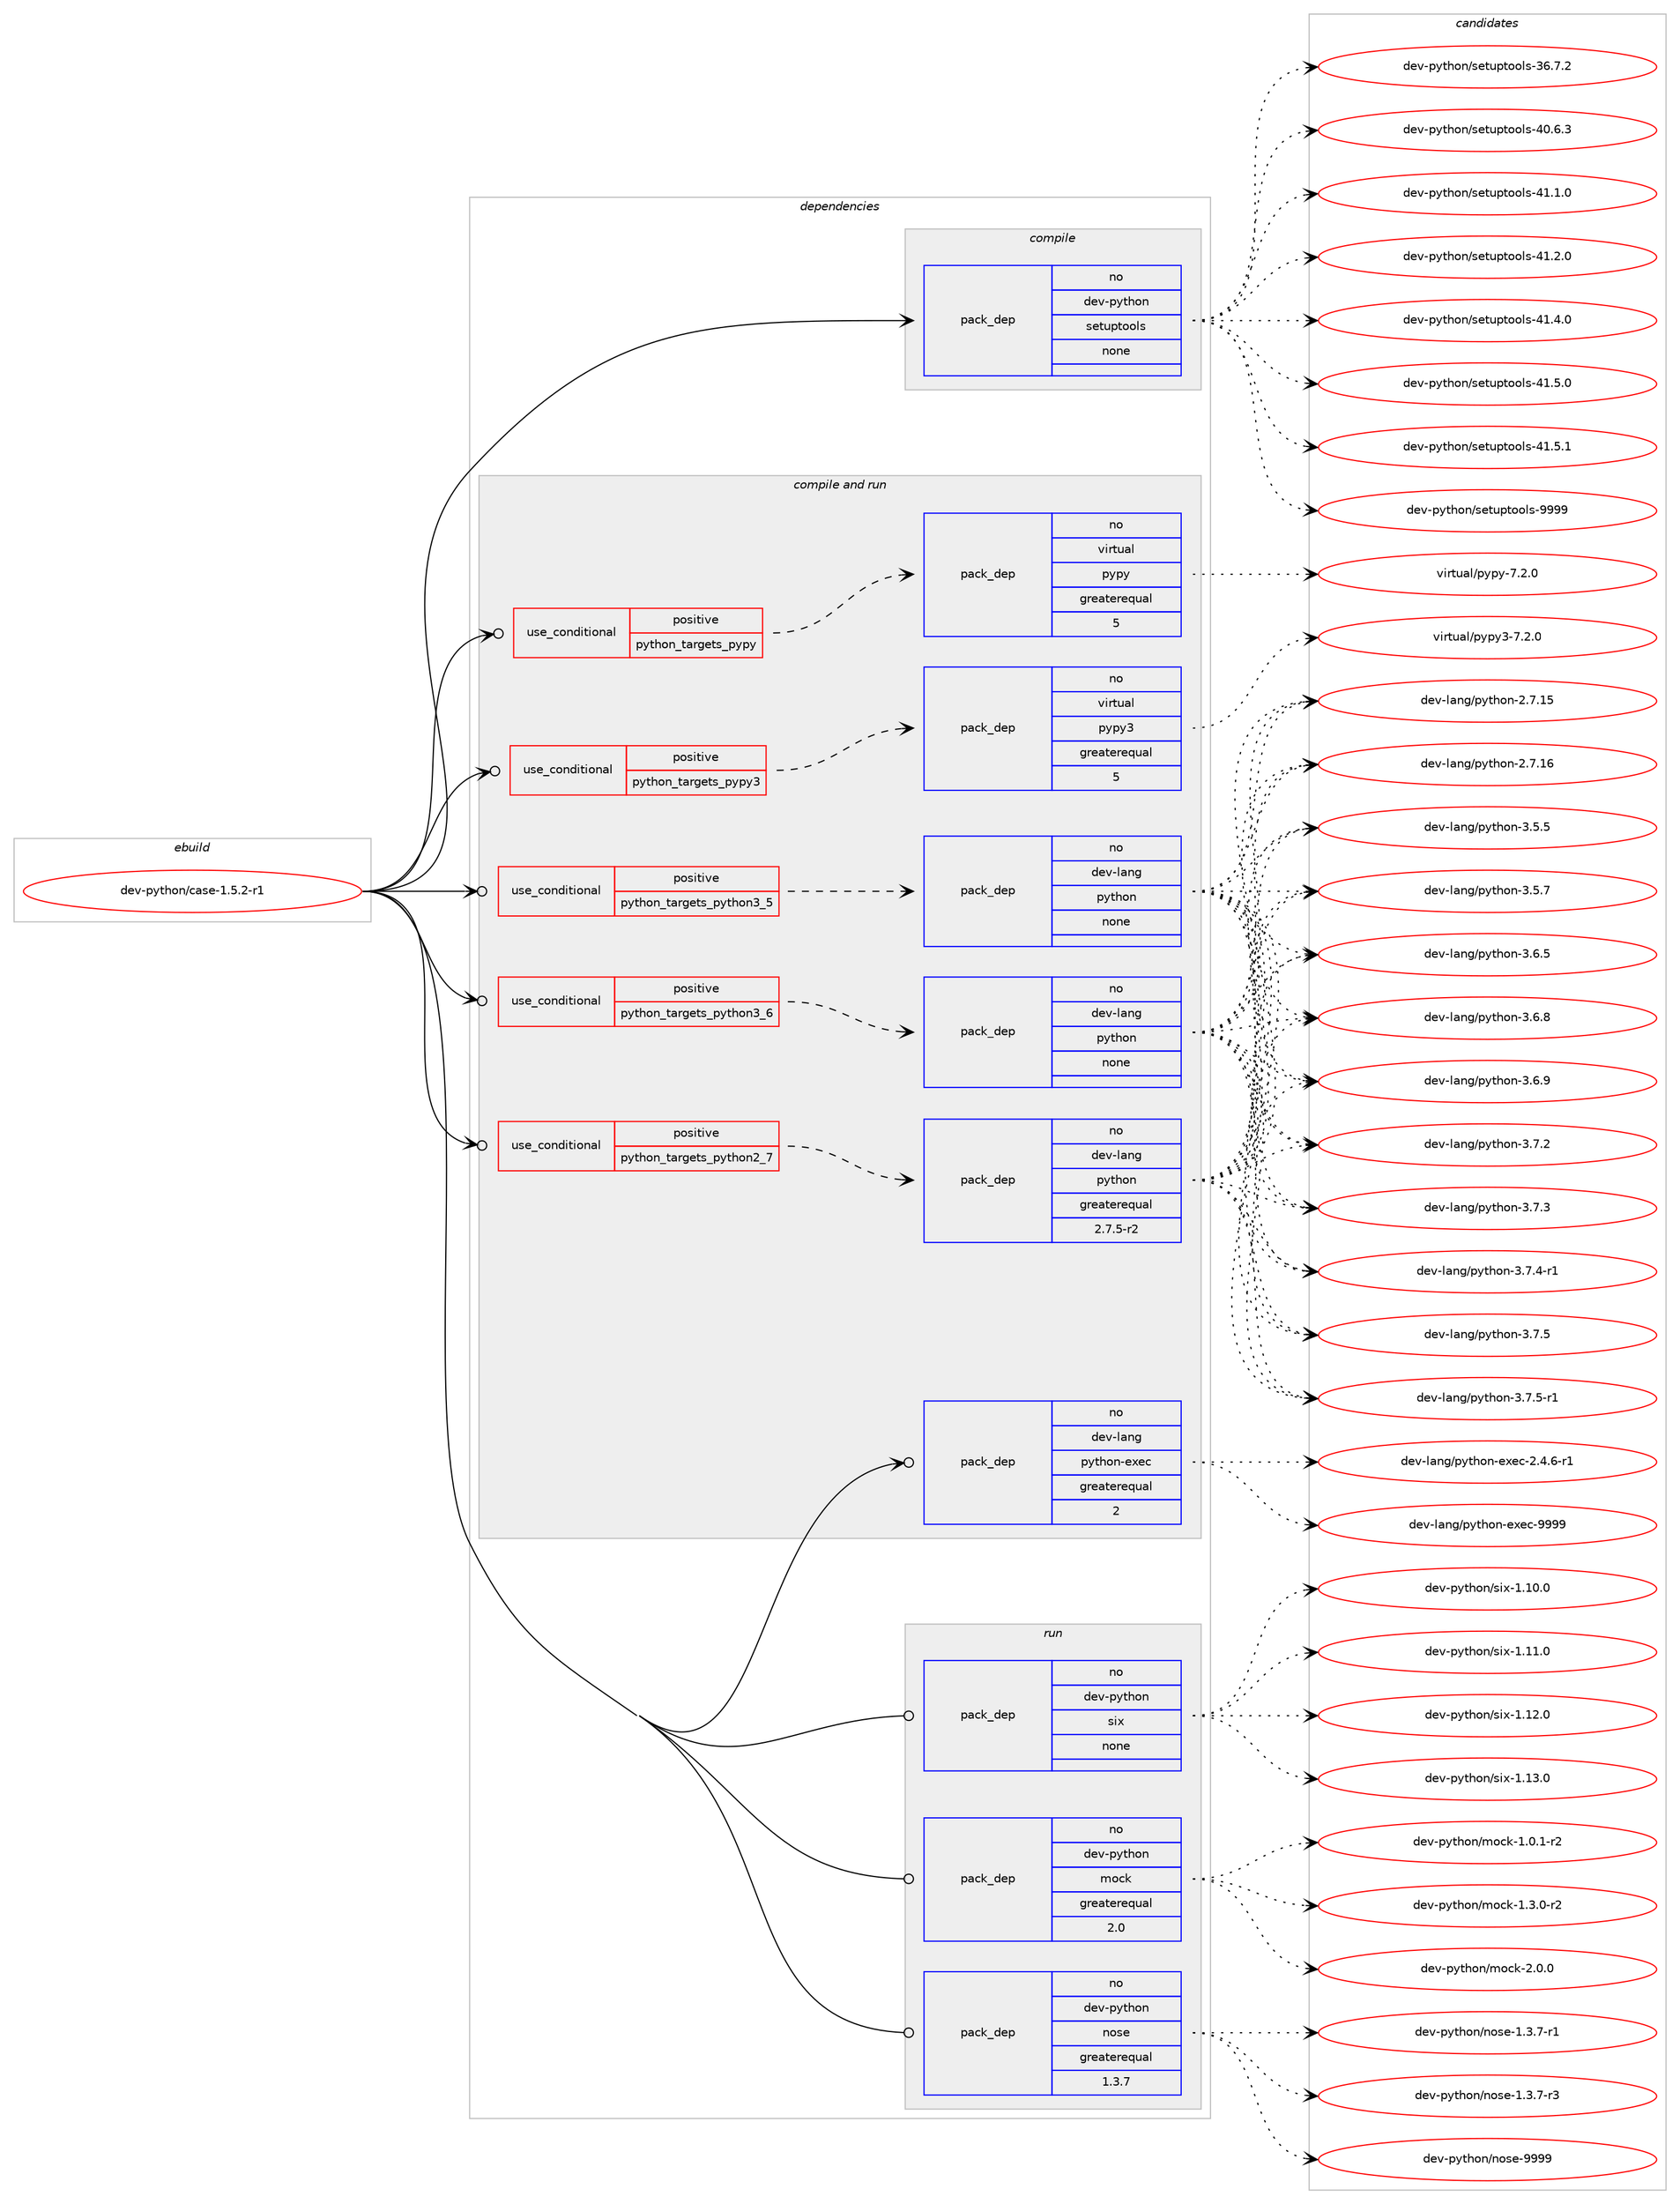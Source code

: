 digraph prolog {

# *************
# Graph options
# *************

newrank=true;
concentrate=true;
compound=true;
graph [rankdir=LR,fontname=Helvetica,fontsize=10,ranksep=1.5];#, ranksep=2.5, nodesep=0.2];
edge  [arrowhead=vee];
node  [fontname=Helvetica,fontsize=10];

# **********
# The ebuild
# **********

subgraph cluster_leftcol {
color=gray;
rank=same;
label=<<i>ebuild</i>>;
id [label="dev-python/case-1.5.2-r1", color=red, width=4, href="../dev-python/case-1.5.2-r1.svg"];
}

# ****************
# The dependencies
# ****************

subgraph cluster_midcol {
color=gray;
label=<<i>dependencies</i>>;
subgraph cluster_compile {
fillcolor="#eeeeee";
style=filled;
label=<<i>compile</i>>;
subgraph pack448995 {
dependency598037 [label=<<TABLE BORDER="0" CELLBORDER="1" CELLSPACING="0" CELLPADDING="4" WIDTH="220"><TR><TD ROWSPAN="6" CELLPADDING="30">pack_dep</TD></TR><TR><TD WIDTH="110">no</TD></TR><TR><TD>dev-python</TD></TR><TR><TD>setuptools</TD></TR><TR><TD>none</TD></TR><TR><TD></TD></TR></TABLE>>, shape=none, color=blue];
}
id:e -> dependency598037:w [weight=20,style="solid",arrowhead="vee"];
}
subgraph cluster_compileandrun {
fillcolor="#eeeeee";
style=filled;
label=<<i>compile and run</i>>;
subgraph cond137263 {
dependency598038 [label=<<TABLE BORDER="0" CELLBORDER="1" CELLSPACING="0" CELLPADDING="4"><TR><TD ROWSPAN="3" CELLPADDING="10">use_conditional</TD></TR><TR><TD>positive</TD></TR><TR><TD>python_targets_pypy</TD></TR></TABLE>>, shape=none, color=red];
subgraph pack448996 {
dependency598039 [label=<<TABLE BORDER="0" CELLBORDER="1" CELLSPACING="0" CELLPADDING="4" WIDTH="220"><TR><TD ROWSPAN="6" CELLPADDING="30">pack_dep</TD></TR><TR><TD WIDTH="110">no</TD></TR><TR><TD>virtual</TD></TR><TR><TD>pypy</TD></TR><TR><TD>greaterequal</TD></TR><TR><TD>5</TD></TR></TABLE>>, shape=none, color=blue];
}
dependency598038:e -> dependency598039:w [weight=20,style="dashed",arrowhead="vee"];
}
id:e -> dependency598038:w [weight=20,style="solid",arrowhead="odotvee"];
subgraph cond137264 {
dependency598040 [label=<<TABLE BORDER="0" CELLBORDER="1" CELLSPACING="0" CELLPADDING="4"><TR><TD ROWSPAN="3" CELLPADDING="10">use_conditional</TD></TR><TR><TD>positive</TD></TR><TR><TD>python_targets_pypy3</TD></TR></TABLE>>, shape=none, color=red];
subgraph pack448997 {
dependency598041 [label=<<TABLE BORDER="0" CELLBORDER="1" CELLSPACING="0" CELLPADDING="4" WIDTH="220"><TR><TD ROWSPAN="6" CELLPADDING="30">pack_dep</TD></TR><TR><TD WIDTH="110">no</TD></TR><TR><TD>virtual</TD></TR><TR><TD>pypy3</TD></TR><TR><TD>greaterequal</TD></TR><TR><TD>5</TD></TR></TABLE>>, shape=none, color=blue];
}
dependency598040:e -> dependency598041:w [weight=20,style="dashed",arrowhead="vee"];
}
id:e -> dependency598040:w [weight=20,style="solid",arrowhead="odotvee"];
subgraph cond137265 {
dependency598042 [label=<<TABLE BORDER="0" CELLBORDER="1" CELLSPACING="0" CELLPADDING="4"><TR><TD ROWSPAN="3" CELLPADDING="10">use_conditional</TD></TR><TR><TD>positive</TD></TR><TR><TD>python_targets_python2_7</TD></TR></TABLE>>, shape=none, color=red];
subgraph pack448998 {
dependency598043 [label=<<TABLE BORDER="0" CELLBORDER="1" CELLSPACING="0" CELLPADDING="4" WIDTH="220"><TR><TD ROWSPAN="6" CELLPADDING="30">pack_dep</TD></TR><TR><TD WIDTH="110">no</TD></TR><TR><TD>dev-lang</TD></TR><TR><TD>python</TD></TR><TR><TD>greaterequal</TD></TR><TR><TD>2.7.5-r2</TD></TR></TABLE>>, shape=none, color=blue];
}
dependency598042:e -> dependency598043:w [weight=20,style="dashed",arrowhead="vee"];
}
id:e -> dependency598042:w [weight=20,style="solid",arrowhead="odotvee"];
subgraph cond137266 {
dependency598044 [label=<<TABLE BORDER="0" CELLBORDER="1" CELLSPACING="0" CELLPADDING="4"><TR><TD ROWSPAN="3" CELLPADDING="10">use_conditional</TD></TR><TR><TD>positive</TD></TR><TR><TD>python_targets_python3_5</TD></TR></TABLE>>, shape=none, color=red];
subgraph pack448999 {
dependency598045 [label=<<TABLE BORDER="0" CELLBORDER="1" CELLSPACING="0" CELLPADDING="4" WIDTH="220"><TR><TD ROWSPAN="6" CELLPADDING="30">pack_dep</TD></TR><TR><TD WIDTH="110">no</TD></TR><TR><TD>dev-lang</TD></TR><TR><TD>python</TD></TR><TR><TD>none</TD></TR><TR><TD></TD></TR></TABLE>>, shape=none, color=blue];
}
dependency598044:e -> dependency598045:w [weight=20,style="dashed",arrowhead="vee"];
}
id:e -> dependency598044:w [weight=20,style="solid",arrowhead="odotvee"];
subgraph cond137267 {
dependency598046 [label=<<TABLE BORDER="0" CELLBORDER="1" CELLSPACING="0" CELLPADDING="4"><TR><TD ROWSPAN="3" CELLPADDING="10">use_conditional</TD></TR><TR><TD>positive</TD></TR><TR><TD>python_targets_python3_6</TD></TR></TABLE>>, shape=none, color=red];
subgraph pack449000 {
dependency598047 [label=<<TABLE BORDER="0" CELLBORDER="1" CELLSPACING="0" CELLPADDING="4" WIDTH="220"><TR><TD ROWSPAN="6" CELLPADDING="30">pack_dep</TD></TR><TR><TD WIDTH="110">no</TD></TR><TR><TD>dev-lang</TD></TR><TR><TD>python</TD></TR><TR><TD>none</TD></TR><TR><TD></TD></TR></TABLE>>, shape=none, color=blue];
}
dependency598046:e -> dependency598047:w [weight=20,style="dashed",arrowhead="vee"];
}
id:e -> dependency598046:w [weight=20,style="solid",arrowhead="odotvee"];
subgraph pack449001 {
dependency598048 [label=<<TABLE BORDER="0" CELLBORDER="1" CELLSPACING="0" CELLPADDING="4" WIDTH="220"><TR><TD ROWSPAN="6" CELLPADDING="30">pack_dep</TD></TR><TR><TD WIDTH="110">no</TD></TR><TR><TD>dev-lang</TD></TR><TR><TD>python-exec</TD></TR><TR><TD>greaterequal</TD></TR><TR><TD>2</TD></TR></TABLE>>, shape=none, color=blue];
}
id:e -> dependency598048:w [weight=20,style="solid",arrowhead="odotvee"];
}
subgraph cluster_run {
fillcolor="#eeeeee";
style=filled;
label=<<i>run</i>>;
subgraph pack449002 {
dependency598049 [label=<<TABLE BORDER="0" CELLBORDER="1" CELLSPACING="0" CELLPADDING="4" WIDTH="220"><TR><TD ROWSPAN="6" CELLPADDING="30">pack_dep</TD></TR><TR><TD WIDTH="110">no</TD></TR><TR><TD>dev-python</TD></TR><TR><TD>mock</TD></TR><TR><TD>greaterequal</TD></TR><TR><TD>2.0</TD></TR></TABLE>>, shape=none, color=blue];
}
id:e -> dependency598049:w [weight=20,style="solid",arrowhead="odot"];
subgraph pack449003 {
dependency598050 [label=<<TABLE BORDER="0" CELLBORDER="1" CELLSPACING="0" CELLPADDING="4" WIDTH="220"><TR><TD ROWSPAN="6" CELLPADDING="30">pack_dep</TD></TR><TR><TD WIDTH="110">no</TD></TR><TR><TD>dev-python</TD></TR><TR><TD>nose</TD></TR><TR><TD>greaterequal</TD></TR><TR><TD>1.3.7</TD></TR></TABLE>>, shape=none, color=blue];
}
id:e -> dependency598050:w [weight=20,style="solid",arrowhead="odot"];
subgraph pack449004 {
dependency598051 [label=<<TABLE BORDER="0" CELLBORDER="1" CELLSPACING="0" CELLPADDING="4" WIDTH="220"><TR><TD ROWSPAN="6" CELLPADDING="30">pack_dep</TD></TR><TR><TD WIDTH="110">no</TD></TR><TR><TD>dev-python</TD></TR><TR><TD>six</TD></TR><TR><TD>none</TD></TR><TR><TD></TD></TR></TABLE>>, shape=none, color=blue];
}
id:e -> dependency598051:w [weight=20,style="solid",arrowhead="odot"];
}
}

# **************
# The candidates
# **************

subgraph cluster_choices {
rank=same;
color=gray;
label=<<i>candidates</i>>;

subgraph choice448995 {
color=black;
nodesep=1;
choice100101118451121211161041111104711510111611711211611111110811545515446554650 [label="dev-python/setuptools-36.7.2", color=red, width=4,href="../dev-python/setuptools-36.7.2.svg"];
choice100101118451121211161041111104711510111611711211611111110811545524846544651 [label="dev-python/setuptools-40.6.3", color=red, width=4,href="../dev-python/setuptools-40.6.3.svg"];
choice100101118451121211161041111104711510111611711211611111110811545524946494648 [label="dev-python/setuptools-41.1.0", color=red, width=4,href="../dev-python/setuptools-41.1.0.svg"];
choice100101118451121211161041111104711510111611711211611111110811545524946504648 [label="dev-python/setuptools-41.2.0", color=red, width=4,href="../dev-python/setuptools-41.2.0.svg"];
choice100101118451121211161041111104711510111611711211611111110811545524946524648 [label="dev-python/setuptools-41.4.0", color=red, width=4,href="../dev-python/setuptools-41.4.0.svg"];
choice100101118451121211161041111104711510111611711211611111110811545524946534648 [label="dev-python/setuptools-41.5.0", color=red, width=4,href="../dev-python/setuptools-41.5.0.svg"];
choice100101118451121211161041111104711510111611711211611111110811545524946534649 [label="dev-python/setuptools-41.5.1", color=red, width=4,href="../dev-python/setuptools-41.5.1.svg"];
choice10010111845112121116104111110471151011161171121161111111081154557575757 [label="dev-python/setuptools-9999", color=red, width=4,href="../dev-python/setuptools-9999.svg"];
dependency598037:e -> choice100101118451121211161041111104711510111611711211611111110811545515446554650:w [style=dotted,weight="100"];
dependency598037:e -> choice100101118451121211161041111104711510111611711211611111110811545524846544651:w [style=dotted,weight="100"];
dependency598037:e -> choice100101118451121211161041111104711510111611711211611111110811545524946494648:w [style=dotted,weight="100"];
dependency598037:e -> choice100101118451121211161041111104711510111611711211611111110811545524946504648:w [style=dotted,weight="100"];
dependency598037:e -> choice100101118451121211161041111104711510111611711211611111110811545524946524648:w [style=dotted,weight="100"];
dependency598037:e -> choice100101118451121211161041111104711510111611711211611111110811545524946534648:w [style=dotted,weight="100"];
dependency598037:e -> choice100101118451121211161041111104711510111611711211611111110811545524946534649:w [style=dotted,weight="100"];
dependency598037:e -> choice10010111845112121116104111110471151011161171121161111111081154557575757:w [style=dotted,weight="100"];
}
subgraph choice448996 {
color=black;
nodesep=1;
choice1181051141161179710847112121112121455546504648 [label="virtual/pypy-7.2.0", color=red, width=4,href="../virtual/pypy-7.2.0.svg"];
dependency598039:e -> choice1181051141161179710847112121112121455546504648:w [style=dotted,weight="100"];
}
subgraph choice448997 {
color=black;
nodesep=1;
choice118105114116117971084711212111212151455546504648 [label="virtual/pypy3-7.2.0", color=red, width=4,href="../virtual/pypy3-7.2.0.svg"];
dependency598041:e -> choice118105114116117971084711212111212151455546504648:w [style=dotted,weight="100"];
}
subgraph choice448998 {
color=black;
nodesep=1;
choice10010111845108971101034711212111610411111045504655464953 [label="dev-lang/python-2.7.15", color=red, width=4,href="../dev-lang/python-2.7.15.svg"];
choice10010111845108971101034711212111610411111045504655464954 [label="dev-lang/python-2.7.16", color=red, width=4,href="../dev-lang/python-2.7.16.svg"];
choice100101118451089711010347112121116104111110455146534653 [label="dev-lang/python-3.5.5", color=red, width=4,href="../dev-lang/python-3.5.5.svg"];
choice100101118451089711010347112121116104111110455146534655 [label="dev-lang/python-3.5.7", color=red, width=4,href="../dev-lang/python-3.5.7.svg"];
choice100101118451089711010347112121116104111110455146544653 [label="dev-lang/python-3.6.5", color=red, width=4,href="../dev-lang/python-3.6.5.svg"];
choice100101118451089711010347112121116104111110455146544656 [label="dev-lang/python-3.6.8", color=red, width=4,href="../dev-lang/python-3.6.8.svg"];
choice100101118451089711010347112121116104111110455146544657 [label="dev-lang/python-3.6.9", color=red, width=4,href="../dev-lang/python-3.6.9.svg"];
choice100101118451089711010347112121116104111110455146554650 [label="dev-lang/python-3.7.2", color=red, width=4,href="../dev-lang/python-3.7.2.svg"];
choice100101118451089711010347112121116104111110455146554651 [label="dev-lang/python-3.7.3", color=red, width=4,href="../dev-lang/python-3.7.3.svg"];
choice1001011184510897110103471121211161041111104551465546524511449 [label="dev-lang/python-3.7.4-r1", color=red, width=4,href="../dev-lang/python-3.7.4-r1.svg"];
choice100101118451089711010347112121116104111110455146554653 [label="dev-lang/python-3.7.5", color=red, width=4,href="../dev-lang/python-3.7.5.svg"];
choice1001011184510897110103471121211161041111104551465546534511449 [label="dev-lang/python-3.7.5-r1", color=red, width=4,href="../dev-lang/python-3.7.5-r1.svg"];
dependency598043:e -> choice10010111845108971101034711212111610411111045504655464953:w [style=dotted,weight="100"];
dependency598043:e -> choice10010111845108971101034711212111610411111045504655464954:w [style=dotted,weight="100"];
dependency598043:e -> choice100101118451089711010347112121116104111110455146534653:w [style=dotted,weight="100"];
dependency598043:e -> choice100101118451089711010347112121116104111110455146534655:w [style=dotted,weight="100"];
dependency598043:e -> choice100101118451089711010347112121116104111110455146544653:w [style=dotted,weight="100"];
dependency598043:e -> choice100101118451089711010347112121116104111110455146544656:w [style=dotted,weight="100"];
dependency598043:e -> choice100101118451089711010347112121116104111110455146544657:w [style=dotted,weight="100"];
dependency598043:e -> choice100101118451089711010347112121116104111110455146554650:w [style=dotted,weight="100"];
dependency598043:e -> choice100101118451089711010347112121116104111110455146554651:w [style=dotted,weight="100"];
dependency598043:e -> choice1001011184510897110103471121211161041111104551465546524511449:w [style=dotted,weight="100"];
dependency598043:e -> choice100101118451089711010347112121116104111110455146554653:w [style=dotted,weight="100"];
dependency598043:e -> choice1001011184510897110103471121211161041111104551465546534511449:w [style=dotted,weight="100"];
}
subgraph choice448999 {
color=black;
nodesep=1;
choice10010111845108971101034711212111610411111045504655464953 [label="dev-lang/python-2.7.15", color=red, width=4,href="../dev-lang/python-2.7.15.svg"];
choice10010111845108971101034711212111610411111045504655464954 [label="dev-lang/python-2.7.16", color=red, width=4,href="../dev-lang/python-2.7.16.svg"];
choice100101118451089711010347112121116104111110455146534653 [label="dev-lang/python-3.5.5", color=red, width=4,href="../dev-lang/python-3.5.5.svg"];
choice100101118451089711010347112121116104111110455146534655 [label="dev-lang/python-3.5.7", color=red, width=4,href="../dev-lang/python-3.5.7.svg"];
choice100101118451089711010347112121116104111110455146544653 [label="dev-lang/python-3.6.5", color=red, width=4,href="../dev-lang/python-3.6.5.svg"];
choice100101118451089711010347112121116104111110455146544656 [label="dev-lang/python-3.6.8", color=red, width=4,href="../dev-lang/python-3.6.8.svg"];
choice100101118451089711010347112121116104111110455146544657 [label="dev-lang/python-3.6.9", color=red, width=4,href="../dev-lang/python-3.6.9.svg"];
choice100101118451089711010347112121116104111110455146554650 [label="dev-lang/python-3.7.2", color=red, width=4,href="../dev-lang/python-3.7.2.svg"];
choice100101118451089711010347112121116104111110455146554651 [label="dev-lang/python-3.7.3", color=red, width=4,href="../dev-lang/python-3.7.3.svg"];
choice1001011184510897110103471121211161041111104551465546524511449 [label="dev-lang/python-3.7.4-r1", color=red, width=4,href="../dev-lang/python-3.7.4-r1.svg"];
choice100101118451089711010347112121116104111110455146554653 [label="dev-lang/python-3.7.5", color=red, width=4,href="../dev-lang/python-3.7.5.svg"];
choice1001011184510897110103471121211161041111104551465546534511449 [label="dev-lang/python-3.7.5-r1", color=red, width=4,href="../dev-lang/python-3.7.5-r1.svg"];
dependency598045:e -> choice10010111845108971101034711212111610411111045504655464953:w [style=dotted,weight="100"];
dependency598045:e -> choice10010111845108971101034711212111610411111045504655464954:w [style=dotted,weight="100"];
dependency598045:e -> choice100101118451089711010347112121116104111110455146534653:w [style=dotted,weight="100"];
dependency598045:e -> choice100101118451089711010347112121116104111110455146534655:w [style=dotted,weight="100"];
dependency598045:e -> choice100101118451089711010347112121116104111110455146544653:w [style=dotted,weight="100"];
dependency598045:e -> choice100101118451089711010347112121116104111110455146544656:w [style=dotted,weight="100"];
dependency598045:e -> choice100101118451089711010347112121116104111110455146544657:w [style=dotted,weight="100"];
dependency598045:e -> choice100101118451089711010347112121116104111110455146554650:w [style=dotted,weight="100"];
dependency598045:e -> choice100101118451089711010347112121116104111110455146554651:w [style=dotted,weight="100"];
dependency598045:e -> choice1001011184510897110103471121211161041111104551465546524511449:w [style=dotted,weight="100"];
dependency598045:e -> choice100101118451089711010347112121116104111110455146554653:w [style=dotted,weight="100"];
dependency598045:e -> choice1001011184510897110103471121211161041111104551465546534511449:w [style=dotted,weight="100"];
}
subgraph choice449000 {
color=black;
nodesep=1;
choice10010111845108971101034711212111610411111045504655464953 [label="dev-lang/python-2.7.15", color=red, width=4,href="../dev-lang/python-2.7.15.svg"];
choice10010111845108971101034711212111610411111045504655464954 [label="dev-lang/python-2.7.16", color=red, width=4,href="../dev-lang/python-2.7.16.svg"];
choice100101118451089711010347112121116104111110455146534653 [label="dev-lang/python-3.5.5", color=red, width=4,href="../dev-lang/python-3.5.5.svg"];
choice100101118451089711010347112121116104111110455146534655 [label="dev-lang/python-3.5.7", color=red, width=4,href="../dev-lang/python-3.5.7.svg"];
choice100101118451089711010347112121116104111110455146544653 [label="dev-lang/python-3.6.5", color=red, width=4,href="../dev-lang/python-3.6.5.svg"];
choice100101118451089711010347112121116104111110455146544656 [label="dev-lang/python-3.6.8", color=red, width=4,href="../dev-lang/python-3.6.8.svg"];
choice100101118451089711010347112121116104111110455146544657 [label="dev-lang/python-3.6.9", color=red, width=4,href="../dev-lang/python-3.6.9.svg"];
choice100101118451089711010347112121116104111110455146554650 [label="dev-lang/python-3.7.2", color=red, width=4,href="../dev-lang/python-3.7.2.svg"];
choice100101118451089711010347112121116104111110455146554651 [label="dev-lang/python-3.7.3", color=red, width=4,href="../dev-lang/python-3.7.3.svg"];
choice1001011184510897110103471121211161041111104551465546524511449 [label="dev-lang/python-3.7.4-r1", color=red, width=4,href="../dev-lang/python-3.7.4-r1.svg"];
choice100101118451089711010347112121116104111110455146554653 [label="dev-lang/python-3.7.5", color=red, width=4,href="../dev-lang/python-3.7.5.svg"];
choice1001011184510897110103471121211161041111104551465546534511449 [label="dev-lang/python-3.7.5-r1", color=red, width=4,href="../dev-lang/python-3.7.5-r1.svg"];
dependency598047:e -> choice10010111845108971101034711212111610411111045504655464953:w [style=dotted,weight="100"];
dependency598047:e -> choice10010111845108971101034711212111610411111045504655464954:w [style=dotted,weight="100"];
dependency598047:e -> choice100101118451089711010347112121116104111110455146534653:w [style=dotted,weight="100"];
dependency598047:e -> choice100101118451089711010347112121116104111110455146534655:w [style=dotted,weight="100"];
dependency598047:e -> choice100101118451089711010347112121116104111110455146544653:w [style=dotted,weight="100"];
dependency598047:e -> choice100101118451089711010347112121116104111110455146544656:w [style=dotted,weight="100"];
dependency598047:e -> choice100101118451089711010347112121116104111110455146544657:w [style=dotted,weight="100"];
dependency598047:e -> choice100101118451089711010347112121116104111110455146554650:w [style=dotted,weight="100"];
dependency598047:e -> choice100101118451089711010347112121116104111110455146554651:w [style=dotted,weight="100"];
dependency598047:e -> choice1001011184510897110103471121211161041111104551465546524511449:w [style=dotted,weight="100"];
dependency598047:e -> choice100101118451089711010347112121116104111110455146554653:w [style=dotted,weight="100"];
dependency598047:e -> choice1001011184510897110103471121211161041111104551465546534511449:w [style=dotted,weight="100"];
}
subgraph choice449001 {
color=black;
nodesep=1;
choice10010111845108971101034711212111610411111045101120101994550465246544511449 [label="dev-lang/python-exec-2.4.6-r1", color=red, width=4,href="../dev-lang/python-exec-2.4.6-r1.svg"];
choice10010111845108971101034711212111610411111045101120101994557575757 [label="dev-lang/python-exec-9999", color=red, width=4,href="../dev-lang/python-exec-9999.svg"];
dependency598048:e -> choice10010111845108971101034711212111610411111045101120101994550465246544511449:w [style=dotted,weight="100"];
dependency598048:e -> choice10010111845108971101034711212111610411111045101120101994557575757:w [style=dotted,weight="100"];
}
subgraph choice449002 {
color=black;
nodesep=1;
choice1001011184511212111610411111047109111991074549464846494511450 [label="dev-python/mock-1.0.1-r2", color=red, width=4,href="../dev-python/mock-1.0.1-r2.svg"];
choice1001011184511212111610411111047109111991074549465146484511450 [label="dev-python/mock-1.3.0-r2", color=red, width=4,href="../dev-python/mock-1.3.0-r2.svg"];
choice100101118451121211161041111104710911199107455046484648 [label="dev-python/mock-2.0.0", color=red, width=4,href="../dev-python/mock-2.0.0.svg"];
dependency598049:e -> choice1001011184511212111610411111047109111991074549464846494511450:w [style=dotted,weight="100"];
dependency598049:e -> choice1001011184511212111610411111047109111991074549465146484511450:w [style=dotted,weight="100"];
dependency598049:e -> choice100101118451121211161041111104710911199107455046484648:w [style=dotted,weight="100"];
}
subgraph choice449003 {
color=black;
nodesep=1;
choice10010111845112121116104111110471101111151014549465146554511449 [label="dev-python/nose-1.3.7-r1", color=red, width=4,href="../dev-python/nose-1.3.7-r1.svg"];
choice10010111845112121116104111110471101111151014549465146554511451 [label="dev-python/nose-1.3.7-r3", color=red, width=4,href="../dev-python/nose-1.3.7-r3.svg"];
choice10010111845112121116104111110471101111151014557575757 [label="dev-python/nose-9999", color=red, width=4,href="../dev-python/nose-9999.svg"];
dependency598050:e -> choice10010111845112121116104111110471101111151014549465146554511449:w [style=dotted,weight="100"];
dependency598050:e -> choice10010111845112121116104111110471101111151014549465146554511451:w [style=dotted,weight="100"];
dependency598050:e -> choice10010111845112121116104111110471101111151014557575757:w [style=dotted,weight="100"];
}
subgraph choice449004 {
color=black;
nodesep=1;
choice100101118451121211161041111104711510512045494649484648 [label="dev-python/six-1.10.0", color=red, width=4,href="../dev-python/six-1.10.0.svg"];
choice100101118451121211161041111104711510512045494649494648 [label="dev-python/six-1.11.0", color=red, width=4,href="../dev-python/six-1.11.0.svg"];
choice100101118451121211161041111104711510512045494649504648 [label="dev-python/six-1.12.0", color=red, width=4,href="../dev-python/six-1.12.0.svg"];
choice100101118451121211161041111104711510512045494649514648 [label="dev-python/six-1.13.0", color=red, width=4,href="../dev-python/six-1.13.0.svg"];
dependency598051:e -> choice100101118451121211161041111104711510512045494649484648:w [style=dotted,weight="100"];
dependency598051:e -> choice100101118451121211161041111104711510512045494649494648:w [style=dotted,weight="100"];
dependency598051:e -> choice100101118451121211161041111104711510512045494649504648:w [style=dotted,weight="100"];
dependency598051:e -> choice100101118451121211161041111104711510512045494649514648:w [style=dotted,weight="100"];
}
}

}
